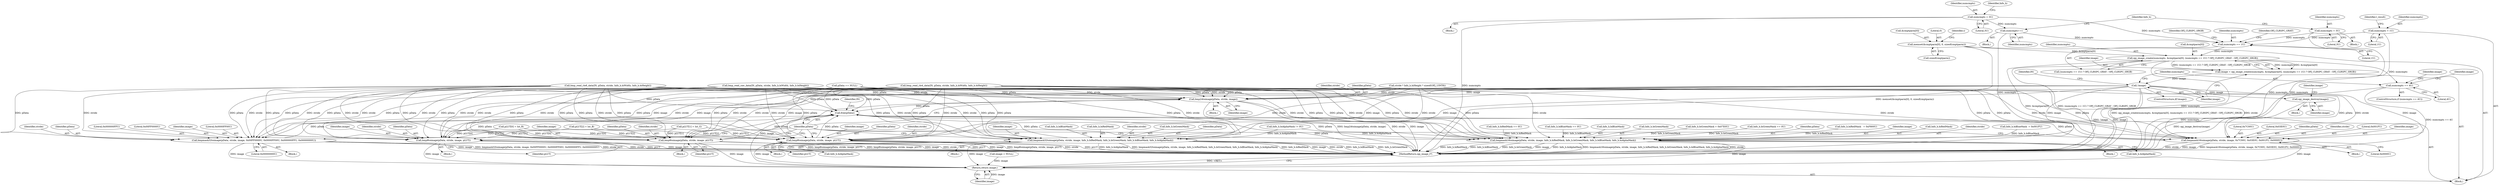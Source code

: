 digraph "0_openjpeg_da940424816e11d624362ce080bc026adffa26e8@API" {
"1000653" [label="(Call,opj_image_create(numcmpts, &cmptparm[0], (numcmpts == 1U) ? OPJ_CLRSPC_GRAY : OPJ_CLRSPC_SRGB))"];
"1000660" [label="(Call,numcmpts == 1U)"];
"1000140" [label="(Call,numcmpts = 1U)"];
"1000354" [label="(Call,numcmpts++)"];
"1000338" [label="(Call,numcmpts = 3U)"];
"1000333" [label="(Call,numcmpts = 3U)"];
"1000572" [label="(Call,memset(&cmptparm[0], 0, sizeof(cmptparm)))"];
"1000651" [label="(Call,image = opj_image_create(numcmpts, &cmptparm[0], (numcmpts == 1U) ? OPJ_CLRSPC_GRAY : OPJ_CLRSPC_SRGB))"];
"1000666" [label="(Call,!image)"];
"1000762" [label="(Call,bmp24toimage(pData, stride, image))"];
"1000974" [label="(Call,free(pData))"];
"1000978" [label="(Return,return image;)"];
"1000780" [label="(Call,bmp8toimage(pData, stride, image, pLUT))"];
"1000799" [label="(Call,bmp8toimage(pData, stride, image, pLUT))"];
"1000818" [label="(Call,bmp8toimage(pData, stride, image, pLUT))"];
"1000837" [label="(Call,bmpmask32toimage(pData, stride, image, 0x00FF0000U, 0x0000FF00U, 0x000000FFU, 0x00000000U))"];
"1000859" [label="(Call,bmpmask32toimage(pData, stride, image, Info_h.biRedMask, Info_h.biGreenMask, Info_h.biBlueMask, Info_h.biAlphaMask))"];
"1000889" [label="(Call,bmpmask16toimage(pData, stride, image, 0x7C00U, 0x03E0U, 0x001FU, 0x0000U))"];
"1000945" [label="(Call,bmpmask16toimage(pData, stride, image, Info_h.biRedMask, Info_h.biGreenMask, Info_h.biBlueMask, Info_h.biAlphaMask))"];
"1000963" [label="(Call,opj_image_destroy(image))"];
"1000676" [label="(Call,numcmpts == 4U)"];
"1000779" [label="(Block,)"];
"1000339" [label="(Identifier,numcmpts)"];
"1000780" [label="(Call,bmp8toimage(pData, stride, image, pLUT))"];
"1000966" [label="(Identifier,image)"];
"1000977" [label="(Identifier,IN)"];
"1000913" [label="(Call,Info_h.biRedMask == 0U)"];
"1000782" [label="(Identifier,stride)"];
"1000801" [label="(Identifier,stride)"];
"1000515" [label="(Call,bmp_read_raw_data(IN, pData, stride, Info_h.biWidth, Info_h.biHeight))"];
"1000890" [label="(Identifier,pData)"];
"1000924" [label="(Call,Info_h.biBlueMask == 0U)"];
"1000353" [label="(Block,)"];
"1000651" [label="(Call,image = opj_image_create(numcmpts, &cmptparm[0], (numcmpts == 1U) ? OPJ_CLRSPC_GRAY : OPJ_CLRSPC_SRGB))"];
"1000858" [label="(Block,)"];
"1000652" [label="(Identifier,image)"];
"1000910" [label="(Block,)"];
"1000861" [label="(Identifier,stride)"];
"1000653" [label="(Call,opj_image_create(numcmpts, &cmptparm[0], (numcmpts == 1U) ? OPJ_CLRSPC_GRAY : OPJ_CLRSPC_SRGB))"];
"1000836" [label="(Block,)"];
"1000838" [label="(Identifier,pData)"];
"1000145" [label="(Identifier,l_result)"];
"1000955" [label="(Call,Info_h.biBlueMask)"];
"1000974" [label="(Call,free(pData))"];
"1000655" [label="(Call,&cmptparm[0])"];
"1000891" [label="(Identifier,stride)"];
"1000124" [label="(Block,)"];
"1000360" [label="(Identifier,Info_h)"];
"1000582" [label="(Identifier,i)"];
"1000762" [label="(Call,bmp24toimage(pData, stride, image))"];
"1000818" [label="(Call,bmp8toimage(pData, stride, image, pLUT))"];
"1000761" [label="(Block,)"];
"1000975" [label="(Identifier,pData)"];
"1000477" [label="(Call,stride * Info_h.biHeight * sizeof(OPJ_UINT8))"];
"1000666" [label="(Call,!image)"];
"1000965" [label="(Call,image = NULL)"];
"1000945" [label="(Call,bmpmask16toimage(pData, stride, image, Info_h.biRedMask, Info_h.biGreenMask, Info_h.biBlueMask, Info_h.biAlphaMask))"];
"1000980" [label="(MethodReturn,opj_image_t*)"];
"1000678" [label="(Literal,4U)"];
"1000664" [label="(Identifier,OPJ_CLRSPC_SRGB)"];
"1000952" [label="(Call,Info_h.biGreenMask)"];
"1000866" [label="(Call,Info_h.biGreenMask)"];
"1000162" [label="(Call,pLUT[2] = lut_B)"];
"1000140" [label="(Call,numcmpts = 1U)"];
"1000935" [label="(Call,Info_h.biGreenMask = 0x07E0U)"];
"1000783" [label="(Identifier,image)"];
"1000958" [label="(Call,Info_h.biAlphaMask)"];
"1000860" [label="(Identifier,pData)"];
"1000665" [label="(ControlStructure,if(!image))"];
"1000821" [label="(Identifier,image)"];
"1000844" [label="(Literal,0x00000000U)"];
"1000784" [label="(Identifier,pLUT)"];
"1000896" [label="(Literal,0x0000U)"];
"1000919" [label="(Call,Info_h.biGreenMask == 0U)"];
"1000764" [label="(Identifier,stride)"];
"1000654" [label="(Identifier,numcmpts)"];
"1000573" [label="(Call,&cmptparm[0])"];
"1000765" [label="(Identifier,image)"];
"1000862" [label="(Identifier,image)"];
"1000843" [label="(Literal,0x000000FFU)"];
"1000895" [label="(Literal,0x001FU)"];
"1000962" [label="(Block,)"];
"1000841" [label="(Literal,0x00FF0000U)"];
"1000577" [label="(Literal,0)"];
"1000840" [label="(Identifier,image)"];
"1000338" [label="(Call,numcmpts = 3U)"];
"1000763" [label="(Identifier,pData)"];
"1000820" [label="(Identifier,stride)"];
"1000691" [label="(Identifier,image)"];
"1000803" [label="(Identifier,pLUT)"];
"1000892" [label="(Identifier,image)"];
"1000332" [label="(Block,)"];
"1000869" [label="(Call,Info_h.biBlueMask)"];
"1000677" [label="(Identifier,numcmpts)"];
"1000529" [label="(Call,bmp_read_rle8_data(IN, pData, stride, Info_h.biWidth, Info_h.biHeight))"];
"1000660" [label="(Call,numcmpts == 1U)"];
"1000670" [label="(Identifier,IN)"];
"1000802" [label="(Identifier,image)"];
"1000141" [label="(Identifier,numcmpts)"];
"1000819" [label="(Identifier,pData)"];
"1000946" [label="(Identifier,pData)"];
"1000888" [label="(Block,)"];
"1000799" [label="(Call,bmp8toimage(pData, stride, image, pLUT))"];
"1000684" [label="(Identifier,image)"];
"1000800" [label="(Identifier,pData)"];
"1000964" [label="(Identifier,image)"];
"1000842" [label="(Literal,0x0000FF00U)"];
"1000572" [label="(Call,memset(&cmptparm[0], 0, sizeof(cmptparm)))"];
"1000930" [label="(Call,Info_h.biRedMask   = 0xF800U)"];
"1000659" [label="(Call,(numcmpts == 1U) ? OPJ_CLRSPC_GRAY : OPJ_CLRSPC_SRGB)"];
"1000675" [label="(ControlStructure,if (numcmpts == 4U))"];
"1000676" [label="(Call,numcmpts == 4U)"];
"1000822" [label="(Identifier,pLUT)"];
"1000667" [label="(Identifier,image)"];
"1000157" [label="(Call,pLUT[1] = lut_G)"];
"1000859" [label="(Call,bmpmask32toimage(pData, stride, image, Info_h.biRedMask, Info_h.biGreenMask, Info_h.biBlueMask, Info_h.biAlphaMask))"];
"1000661" [label="(Identifier,numcmpts)"];
"1000334" [label="(Identifier,numcmpts)"];
"1000662" [label="(Literal,1U)"];
"1000893" [label="(Literal,0x7C00U)"];
"1000355" [label="(Identifier,numcmpts)"];
"1000543" [label="(Call,bmp_read_rle4_data(IN, pData, stride, Info_h.biWidth, Info_h.biHeight))"];
"1000333" [label="(Call,numcmpts = 3U)"];
"1000963" [label="(Call,opj_image_destroy(image))"];
"1000978" [label="(Return,return image;)"];
"1000817" [label="(Block,)"];
"1000948" [label="(Identifier,image)"];
"1000354" [label="(Call,numcmpts++)"];
"1000578" [label="(Call,sizeof(cmptparm))"];
"1000663" [label="(Identifier,OPJ_CLRSPC_GRAY)"];
"1000142" [label="(Literal,1U)"];
"1000839" [label="(Identifier,stride)"];
"1000949" [label="(Call,Info_h.biRedMask)"];
"1000348" [label="(Call,Info_h.biAlphaMask != 0U)"];
"1000340" [label="(Literal,3U)"];
"1000798" [label="(Block,)"];
"1000894" [label="(Literal,0x03E0U)"];
"1000486" [label="(Call,pData == NULL)"];
"1000337" [label="(Block,)"];
"1000979" [label="(Identifier,image)"];
"1000152" [label="(Call,pLUT[0] = lut_R)"];
"1000781" [label="(Identifier,pData)"];
"1000335" [label="(Literal,3U)"];
"1000872" [label="(Call,Info_h.biAlphaMask)"];
"1000889" [label="(Call,bmpmask16toimage(pData, stride, image, 0x7C00U, 0x03E0U, 0x001FU, 0x0000U))"];
"1000837" [label="(Call,bmpmask32toimage(pData, stride, image, 0x00FF0000U, 0x0000FF00U, 0x000000FFU, 0x00000000U))"];
"1000345" [label="(Identifier,Info_h)"];
"1000947" [label="(Identifier,stride)"];
"1000940" [label="(Call,Info_h.biBlueMask  = 0x001FU)"];
"1000863" [label="(Call,Info_h.biRedMask)"];
"1000653" -> "1000651"  [label="AST: "];
"1000653" -> "1000659"  [label="CFG: "];
"1000654" -> "1000653"  [label="AST: "];
"1000655" -> "1000653"  [label="AST: "];
"1000659" -> "1000653"  [label="AST: "];
"1000651" -> "1000653"  [label="CFG: "];
"1000653" -> "1000980"  [label="DDG: &cmptparm[0]"];
"1000653" -> "1000980"  [label="DDG: (numcmpts == 1U) ? OPJ_CLRSPC_GRAY : OPJ_CLRSPC_SRGB"];
"1000653" -> "1000980"  [label="DDG: numcmpts"];
"1000653" -> "1000651"  [label="DDG: numcmpts"];
"1000653" -> "1000651"  [label="DDG: &cmptparm[0]"];
"1000653" -> "1000651"  [label="DDG: (numcmpts == 1U) ? OPJ_CLRSPC_GRAY : OPJ_CLRSPC_SRGB"];
"1000660" -> "1000653"  [label="DDG: numcmpts"];
"1000572" -> "1000653"  [label="DDG: &cmptparm[0]"];
"1000653" -> "1000676"  [label="DDG: numcmpts"];
"1000660" -> "1000659"  [label="AST: "];
"1000660" -> "1000662"  [label="CFG: "];
"1000661" -> "1000660"  [label="AST: "];
"1000662" -> "1000660"  [label="AST: "];
"1000663" -> "1000660"  [label="CFG: "];
"1000664" -> "1000660"  [label="CFG: "];
"1000140" -> "1000660"  [label="DDG: numcmpts"];
"1000354" -> "1000660"  [label="DDG: numcmpts"];
"1000333" -> "1000660"  [label="DDG: numcmpts"];
"1000338" -> "1000660"  [label="DDG: numcmpts"];
"1000140" -> "1000124"  [label="AST: "];
"1000140" -> "1000142"  [label="CFG: "];
"1000141" -> "1000140"  [label="AST: "];
"1000142" -> "1000140"  [label="AST: "];
"1000145" -> "1000140"  [label="CFG: "];
"1000140" -> "1000980"  [label="DDG: numcmpts"];
"1000354" -> "1000353"  [label="AST: "];
"1000354" -> "1000355"  [label="CFG: "];
"1000355" -> "1000354"  [label="AST: "];
"1000360" -> "1000354"  [label="CFG: "];
"1000354" -> "1000980"  [label="DDG: numcmpts"];
"1000338" -> "1000354"  [label="DDG: numcmpts"];
"1000338" -> "1000337"  [label="AST: "];
"1000338" -> "1000340"  [label="CFG: "];
"1000339" -> "1000338"  [label="AST: "];
"1000340" -> "1000338"  [label="AST: "];
"1000345" -> "1000338"  [label="CFG: "];
"1000338" -> "1000980"  [label="DDG: numcmpts"];
"1000333" -> "1000332"  [label="AST: "];
"1000333" -> "1000335"  [label="CFG: "];
"1000334" -> "1000333"  [label="AST: "];
"1000335" -> "1000333"  [label="AST: "];
"1000360" -> "1000333"  [label="CFG: "];
"1000333" -> "1000980"  [label="DDG: numcmpts"];
"1000572" -> "1000124"  [label="AST: "];
"1000572" -> "1000578"  [label="CFG: "];
"1000573" -> "1000572"  [label="AST: "];
"1000577" -> "1000572"  [label="AST: "];
"1000578" -> "1000572"  [label="AST: "];
"1000582" -> "1000572"  [label="CFG: "];
"1000572" -> "1000980"  [label="DDG: memset(&cmptparm[0], 0, sizeof(cmptparm))"];
"1000651" -> "1000124"  [label="AST: "];
"1000652" -> "1000651"  [label="AST: "];
"1000667" -> "1000651"  [label="CFG: "];
"1000651" -> "1000980"  [label="DDG: opj_image_create(numcmpts, &cmptparm[0], (numcmpts == 1U) ? OPJ_CLRSPC_GRAY : OPJ_CLRSPC_SRGB)"];
"1000651" -> "1000666"  [label="DDG: image"];
"1000666" -> "1000665"  [label="AST: "];
"1000666" -> "1000667"  [label="CFG: "];
"1000667" -> "1000666"  [label="AST: "];
"1000670" -> "1000666"  [label="CFG: "];
"1000677" -> "1000666"  [label="CFG: "];
"1000666" -> "1000980"  [label="DDG: !image"];
"1000666" -> "1000980"  [label="DDG: image"];
"1000666" -> "1000762"  [label="DDG: image"];
"1000666" -> "1000780"  [label="DDG: image"];
"1000666" -> "1000799"  [label="DDG: image"];
"1000666" -> "1000818"  [label="DDG: image"];
"1000666" -> "1000837"  [label="DDG: image"];
"1000666" -> "1000859"  [label="DDG: image"];
"1000666" -> "1000889"  [label="DDG: image"];
"1000666" -> "1000945"  [label="DDG: image"];
"1000666" -> "1000963"  [label="DDG: image"];
"1000762" -> "1000761"  [label="AST: "];
"1000762" -> "1000765"  [label="CFG: "];
"1000763" -> "1000762"  [label="AST: "];
"1000764" -> "1000762"  [label="AST: "];
"1000765" -> "1000762"  [label="AST: "];
"1000975" -> "1000762"  [label="CFG: "];
"1000762" -> "1000980"  [label="DDG: bmp24toimage(pData, stride, image)"];
"1000762" -> "1000980"  [label="DDG: stride"];
"1000762" -> "1000980"  [label="DDG: image"];
"1000529" -> "1000762"  [label="DDG: pData"];
"1000529" -> "1000762"  [label="DDG: stride"];
"1000543" -> "1000762"  [label="DDG: pData"];
"1000543" -> "1000762"  [label="DDG: stride"];
"1000515" -> "1000762"  [label="DDG: pData"];
"1000515" -> "1000762"  [label="DDG: stride"];
"1000486" -> "1000762"  [label="DDG: pData"];
"1000477" -> "1000762"  [label="DDG: stride"];
"1000762" -> "1000974"  [label="DDG: pData"];
"1000762" -> "1000978"  [label="DDG: image"];
"1000974" -> "1000124"  [label="AST: "];
"1000974" -> "1000975"  [label="CFG: "];
"1000975" -> "1000974"  [label="AST: "];
"1000977" -> "1000974"  [label="CFG: "];
"1000974" -> "1000980"  [label="DDG: pData"];
"1000837" -> "1000974"  [label="DDG: pData"];
"1000780" -> "1000974"  [label="DDG: pData"];
"1000889" -> "1000974"  [label="DDG: pData"];
"1000799" -> "1000974"  [label="DDG: pData"];
"1000859" -> "1000974"  [label="DDG: pData"];
"1000543" -> "1000974"  [label="DDG: pData"];
"1000818" -> "1000974"  [label="DDG: pData"];
"1000515" -> "1000974"  [label="DDG: pData"];
"1000486" -> "1000974"  [label="DDG: pData"];
"1000945" -> "1000974"  [label="DDG: pData"];
"1000529" -> "1000974"  [label="DDG: pData"];
"1000978" -> "1000124"  [label="AST: "];
"1000978" -> "1000979"  [label="CFG: "];
"1000979" -> "1000978"  [label="AST: "];
"1000980" -> "1000978"  [label="CFG: "];
"1000978" -> "1000980"  [label="DDG: <RET>"];
"1000979" -> "1000978"  [label="DDG: image"];
"1000780" -> "1000978"  [label="DDG: image"];
"1000799" -> "1000978"  [label="DDG: image"];
"1000889" -> "1000978"  [label="DDG: image"];
"1000945" -> "1000978"  [label="DDG: image"];
"1000965" -> "1000978"  [label="DDG: image"];
"1000859" -> "1000978"  [label="DDG: image"];
"1000837" -> "1000978"  [label="DDG: image"];
"1000818" -> "1000978"  [label="DDG: image"];
"1000780" -> "1000779"  [label="AST: "];
"1000780" -> "1000784"  [label="CFG: "];
"1000781" -> "1000780"  [label="AST: "];
"1000782" -> "1000780"  [label="AST: "];
"1000783" -> "1000780"  [label="AST: "];
"1000784" -> "1000780"  [label="AST: "];
"1000975" -> "1000780"  [label="CFG: "];
"1000780" -> "1000980"  [label="DDG: bmp8toimage(pData, stride, image, pLUT)"];
"1000780" -> "1000980"  [label="DDG: image"];
"1000780" -> "1000980"  [label="DDG: stride"];
"1000780" -> "1000980"  [label="DDG: pLUT"];
"1000529" -> "1000780"  [label="DDG: pData"];
"1000529" -> "1000780"  [label="DDG: stride"];
"1000543" -> "1000780"  [label="DDG: pData"];
"1000543" -> "1000780"  [label="DDG: stride"];
"1000515" -> "1000780"  [label="DDG: pData"];
"1000515" -> "1000780"  [label="DDG: stride"];
"1000486" -> "1000780"  [label="DDG: pData"];
"1000477" -> "1000780"  [label="DDG: stride"];
"1000157" -> "1000780"  [label="DDG: pLUT[1]"];
"1000152" -> "1000780"  [label="DDG: pLUT[0]"];
"1000162" -> "1000780"  [label="DDG: pLUT[2]"];
"1000799" -> "1000798"  [label="AST: "];
"1000799" -> "1000803"  [label="CFG: "];
"1000800" -> "1000799"  [label="AST: "];
"1000801" -> "1000799"  [label="AST: "];
"1000802" -> "1000799"  [label="AST: "];
"1000803" -> "1000799"  [label="AST: "];
"1000975" -> "1000799"  [label="CFG: "];
"1000799" -> "1000980"  [label="DDG: pLUT"];
"1000799" -> "1000980"  [label="DDG: image"];
"1000799" -> "1000980"  [label="DDG: bmp8toimage(pData, stride, image, pLUT)"];
"1000799" -> "1000980"  [label="DDG: stride"];
"1000529" -> "1000799"  [label="DDG: pData"];
"1000529" -> "1000799"  [label="DDG: stride"];
"1000543" -> "1000799"  [label="DDG: pData"];
"1000543" -> "1000799"  [label="DDG: stride"];
"1000515" -> "1000799"  [label="DDG: pData"];
"1000515" -> "1000799"  [label="DDG: stride"];
"1000486" -> "1000799"  [label="DDG: pData"];
"1000477" -> "1000799"  [label="DDG: stride"];
"1000157" -> "1000799"  [label="DDG: pLUT[1]"];
"1000152" -> "1000799"  [label="DDG: pLUT[0]"];
"1000162" -> "1000799"  [label="DDG: pLUT[2]"];
"1000818" -> "1000817"  [label="AST: "];
"1000818" -> "1000822"  [label="CFG: "];
"1000819" -> "1000818"  [label="AST: "];
"1000820" -> "1000818"  [label="AST: "];
"1000821" -> "1000818"  [label="AST: "];
"1000822" -> "1000818"  [label="AST: "];
"1000975" -> "1000818"  [label="CFG: "];
"1000818" -> "1000980"  [label="DDG: bmp8toimage(pData, stride, image, pLUT)"];
"1000818" -> "1000980"  [label="DDG: stride"];
"1000818" -> "1000980"  [label="DDG: pLUT"];
"1000818" -> "1000980"  [label="DDG: image"];
"1000529" -> "1000818"  [label="DDG: pData"];
"1000529" -> "1000818"  [label="DDG: stride"];
"1000543" -> "1000818"  [label="DDG: pData"];
"1000543" -> "1000818"  [label="DDG: stride"];
"1000515" -> "1000818"  [label="DDG: pData"];
"1000515" -> "1000818"  [label="DDG: stride"];
"1000486" -> "1000818"  [label="DDG: pData"];
"1000477" -> "1000818"  [label="DDG: stride"];
"1000157" -> "1000818"  [label="DDG: pLUT[1]"];
"1000152" -> "1000818"  [label="DDG: pLUT[0]"];
"1000162" -> "1000818"  [label="DDG: pLUT[2]"];
"1000837" -> "1000836"  [label="AST: "];
"1000837" -> "1000844"  [label="CFG: "];
"1000838" -> "1000837"  [label="AST: "];
"1000839" -> "1000837"  [label="AST: "];
"1000840" -> "1000837"  [label="AST: "];
"1000841" -> "1000837"  [label="AST: "];
"1000842" -> "1000837"  [label="AST: "];
"1000843" -> "1000837"  [label="AST: "];
"1000844" -> "1000837"  [label="AST: "];
"1000975" -> "1000837"  [label="CFG: "];
"1000837" -> "1000980"  [label="DDG: stride"];
"1000837" -> "1000980"  [label="DDG: image"];
"1000837" -> "1000980"  [label="DDG: bmpmask32toimage(pData, stride, image, 0x00FF0000U, 0x0000FF00U, 0x000000FFU, 0x00000000U)"];
"1000529" -> "1000837"  [label="DDG: pData"];
"1000529" -> "1000837"  [label="DDG: stride"];
"1000543" -> "1000837"  [label="DDG: pData"];
"1000543" -> "1000837"  [label="DDG: stride"];
"1000515" -> "1000837"  [label="DDG: pData"];
"1000515" -> "1000837"  [label="DDG: stride"];
"1000486" -> "1000837"  [label="DDG: pData"];
"1000477" -> "1000837"  [label="DDG: stride"];
"1000859" -> "1000858"  [label="AST: "];
"1000859" -> "1000872"  [label="CFG: "];
"1000860" -> "1000859"  [label="AST: "];
"1000861" -> "1000859"  [label="AST: "];
"1000862" -> "1000859"  [label="AST: "];
"1000863" -> "1000859"  [label="AST: "];
"1000866" -> "1000859"  [label="AST: "];
"1000869" -> "1000859"  [label="AST: "];
"1000872" -> "1000859"  [label="AST: "];
"1000975" -> "1000859"  [label="CFG: "];
"1000859" -> "1000980"  [label="DDG: Info_h.biGreenMask"];
"1000859" -> "1000980"  [label="DDG: Info_h.biAlphaMask"];
"1000859" -> "1000980"  [label="DDG: bmpmask32toimage(pData, stride, image, Info_h.biRedMask, Info_h.biGreenMask, Info_h.biBlueMask, Info_h.biAlphaMask)"];
"1000859" -> "1000980"  [label="DDG: Info_h.biRedMask"];
"1000859" -> "1000980"  [label="DDG: image"];
"1000859" -> "1000980"  [label="DDG: stride"];
"1000859" -> "1000980"  [label="DDG: Info_h.biBlueMask"];
"1000529" -> "1000859"  [label="DDG: pData"];
"1000529" -> "1000859"  [label="DDG: stride"];
"1000543" -> "1000859"  [label="DDG: pData"];
"1000543" -> "1000859"  [label="DDG: stride"];
"1000515" -> "1000859"  [label="DDG: pData"];
"1000515" -> "1000859"  [label="DDG: stride"];
"1000486" -> "1000859"  [label="DDG: pData"];
"1000477" -> "1000859"  [label="DDG: stride"];
"1000348" -> "1000859"  [label="DDG: Info_h.biAlphaMask"];
"1000889" -> "1000888"  [label="AST: "];
"1000889" -> "1000896"  [label="CFG: "];
"1000890" -> "1000889"  [label="AST: "];
"1000891" -> "1000889"  [label="AST: "];
"1000892" -> "1000889"  [label="AST: "];
"1000893" -> "1000889"  [label="AST: "];
"1000894" -> "1000889"  [label="AST: "];
"1000895" -> "1000889"  [label="AST: "];
"1000896" -> "1000889"  [label="AST: "];
"1000975" -> "1000889"  [label="CFG: "];
"1000889" -> "1000980"  [label="DDG: stride"];
"1000889" -> "1000980"  [label="DDG: image"];
"1000889" -> "1000980"  [label="DDG: bmpmask16toimage(pData, stride, image, 0x7C00U, 0x03E0U, 0x001FU, 0x0000U)"];
"1000529" -> "1000889"  [label="DDG: pData"];
"1000529" -> "1000889"  [label="DDG: stride"];
"1000543" -> "1000889"  [label="DDG: pData"];
"1000543" -> "1000889"  [label="DDG: stride"];
"1000515" -> "1000889"  [label="DDG: pData"];
"1000515" -> "1000889"  [label="DDG: stride"];
"1000486" -> "1000889"  [label="DDG: pData"];
"1000477" -> "1000889"  [label="DDG: stride"];
"1000945" -> "1000910"  [label="AST: "];
"1000945" -> "1000958"  [label="CFG: "];
"1000946" -> "1000945"  [label="AST: "];
"1000947" -> "1000945"  [label="AST: "];
"1000948" -> "1000945"  [label="AST: "];
"1000949" -> "1000945"  [label="AST: "];
"1000952" -> "1000945"  [label="AST: "];
"1000955" -> "1000945"  [label="AST: "];
"1000958" -> "1000945"  [label="AST: "];
"1000975" -> "1000945"  [label="CFG: "];
"1000945" -> "1000980"  [label="DDG: Info_h.biGreenMask"];
"1000945" -> "1000980"  [label="DDG: image"];
"1000945" -> "1000980"  [label="DDG: Info_h.biAlphaMask"];
"1000945" -> "1000980"  [label="DDG: bmpmask16toimage(pData, stride, image, Info_h.biRedMask, Info_h.biGreenMask, Info_h.biBlueMask, Info_h.biAlphaMask)"];
"1000945" -> "1000980"  [label="DDG: stride"];
"1000945" -> "1000980"  [label="DDG: Info_h.biRedMask"];
"1000945" -> "1000980"  [label="DDG: Info_h.biBlueMask"];
"1000529" -> "1000945"  [label="DDG: pData"];
"1000529" -> "1000945"  [label="DDG: stride"];
"1000543" -> "1000945"  [label="DDG: pData"];
"1000543" -> "1000945"  [label="DDG: stride"];
"1000515" -> "1000945"  [label="DDG: pData"];
"1000515" -> "1000945"  [label="DDG: stride"];
"1000486" -> "1000945"  [label="DDG: pData"];
"1000477" -> "1000945"  [label="DDG: stride"];
"1000913" -> "1000945"  [label="DDG: Info_h.biRedMask"];
"1000930" -> "1000945"  [label="DDG: Info_h.biRedMask"];
"1000919" -> "1000945"  [label="DDG: Info_h.biGreenMask"];
"1000935" -> "1000945"  [label="DDG: Info_h.biGreenMask"];
"1000924" -> "1000945"  [label="DDG: Info_h.biBlueMask"];
"1000940" -> "1000945"  [label="DDG: Info_h.biBlueMask"];
"1000348" -> "1000945"  [label="DDG: Info_h.biAlphaMask"];
"1000963" -> "1000962"  [label="AST: "];
"1000963" -> "1000964"  [label="CFG: "];
"1000964" -> "1000963"  [label="AST: "];
"1000966" -> "1000963"  [label="CFG: "];
"1000963" -> "1000980"  [label="DDG: opj_image_destroy(image)"];
"1000676" -> "1000675"  [label="AST: "];
"1000676" -> "1000678"  [label="CFG: "];
"1000677" -> "1000676"  [label="AST: "];
"1000678" -> "1000676"  [label="AST: "];
"1000684" -> "1000676"  [label="CFG: "];
"1000691" -> "1000676"  [label="CFG: "];
"1000676" -> "1000980"  [label="DDG: numcmpts == 4U"];
"1000676" -> "1000980"  [label="DDG: numcmpts"];
}

